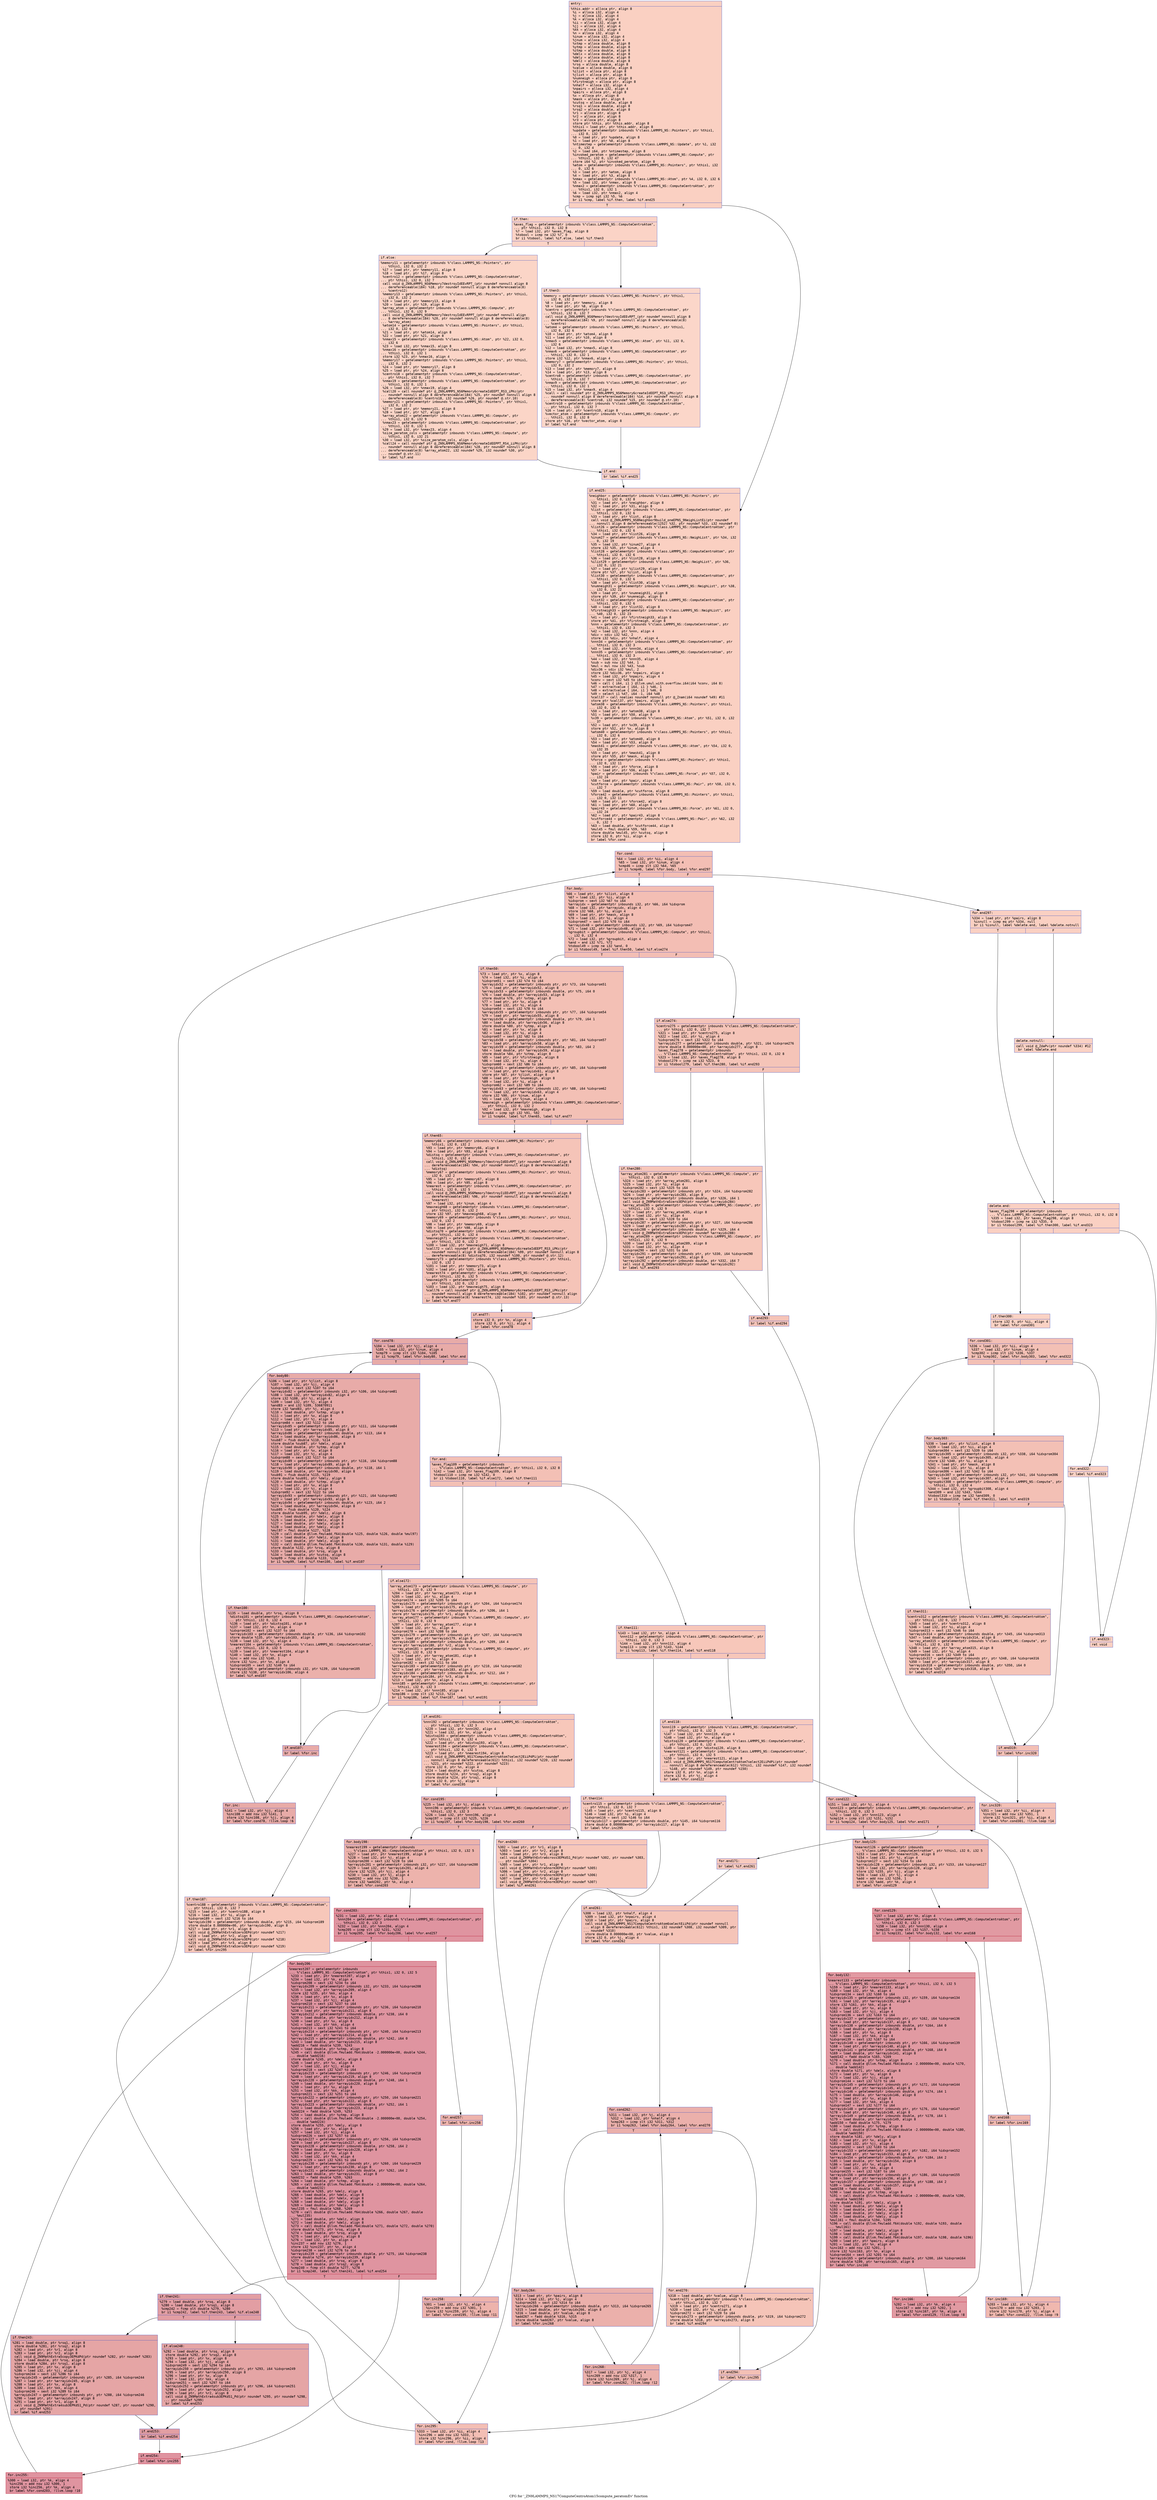 digraph "CFG for '_ZN9LAMMPS_NS17ComputeCentroAtom15compute_peratomEv' function" {
	label="CFG for '_ZN9LAMMPS_NS17ComputeCentroAtom15compute_peratomEv' function";

	Node0x555db0489c50 [shape=record,color="#3d50c3ff", style=filled, fillcolor="#f3947570" fontname="Courier",label="{entry:\l|  %this.addr = alloca ptr, align 8\l  %i = alloca i32, align 4\l  %j = alloca i32, align 4\l  %k = alloca i32, align 4\l  %ii = alloca i32, align 4\l  %jj = alloca i32, align 4\l  %kk = alloca i32, align 4\l  %n = alloca i32, align 4\l  %inum = alloca i32, align 4\l  %jnum = alloca i32, align 4\l  %xtmp = alloca double, align 8\l  %ytmp = alloca double, align 8\l  %ztmp = alloca double, align 8\l  %delx = alloca double, align 8\l  %dely = alloca double, align 8\l  %delz = alloca double, align 8\l  %rsq = alloca double, align 8\l  %value = alloca double, align 8\l  %ilist = alloca ptr, align 8\l  %jlist = alloca ptr, align 8\l  %numneigh = alloca ptr, align 8\l  %firstneigh = alloca ptr, align 8\l  %nhalf = alloca i32, align 4\l  %npairs = alloca i32, align 4\l  %pairs = alloca ptr, align 8\l  %x = alloca ptr, align 8\l  %mask = alloca ptr, align 8\l  %cutsq = alloca double, align 8\l  %rsq1 = alloca double, align 8\l  %rsq2 = alloca double, align 8\l  %r1 = alloca ptr, align 8\l  %r2 = alloca ptr, align 8\l  %r3 = alloca ptr, align 8\l  store ptr %this, ptr %this.addr, align 8\l  %this1 = load ptr, ptr %this.addr, align 8\l  %update = getelementptr inbounds %\"class.LAMMPS_NS::Pointers\", ptr %this1,\l... i32 0, i32 7\l  %0 = load ptr, ptr %update, align 8\l  %1 = load ptr, ptr %0, align 8\l  %ntimestep = getelementptr inbounds %\"class.LAMMPS_NS::Update\", ptr %1, i32\l... 0, i32 4\l  %2 = load i64, ptr %ntimestep, align 8\l  %invoked_peratom = getelementptr inbounds %\"class.LAMMPS_NS::Compute\", ptr\l... %this1, i32 0, i32 47\l  store i64 %2, ptr %invoked_peratom, align 8\l  %atom = getelementptr inbounds %\"class.LAMMPS_NS::Pointers\", ptr %this1, i32\l... 0, i32 6\l  %3 = load ptr, ptr %atom, align 8\l  %4 = load ptr, ptr %3, align 8\l  %nmax = getelementptr inbounds %\"class.LAMMPS_NS::Atom\", ptr %4, i32 0, i32 6\l  %5 = load i32, ptr %nmax, align 8\l  %nmax2 = getelementptr inbounds %\"class.LAMMPS_NS::ComputeCentroAtom\", ptr\l... %this1, i32 0, i32 1\l  %6 = load i32, ptr %nmax2, align 4\l  %cmp = icmp sgt i32 %5, %6\l  br i1 %cmp, label %if.then, label %if.end25\l|{<s0>T|<s1>F}}"];
	Node0x555db0489c50:s0 -> Node0x555db04a4840[tooltip="entry -> if.then\nProbability 50.00%" ];
	Node0x555db0489c50:s1 -> Node0x555db04a48b0[tooltip="entry -> if.end25\nProbability 50.00%" ];
	Node0x555db04a4840 [shape=record,color="#3d50c3ff", style=filled, fillcolor="#f59c7d70" fontname="Courier",label="{if.then:\l|  %axes_flag = getelementptr inbounds %\"class.LAMMPS_NS::ComputeCentroAtom\",\l... ptr %this1, i32 0, i32 8\l  %7 = load i32, ptr %axes_flag, align 8\l  %tobool = icmp ne i32 %7, 0\l  br i1 %tobool, label %if.else, label %if.then3\l|{<s0>T|<s1>F}}"];
	Node0x555db04a4840:s0 -> Node0x555db04a4bd0[tooltip="if.then -> if.else\nProbability 62.50%" ];
	Node0x555db04a4840:s1 -> Node0x555db04a4c40[tooltip="if.then -> if.then3\nProbability 37.50%" ];
	Node0x555db04a4c40 [shape=record,color="#3d50c3ff", style=filled, fillcolor="#f6a38570" fontname="Courier",label="{if.then3:\l|  %memory = getelementptr inbounds %\"class.LAMMPS_NS::Pointers\", ptr %this1,\l... i32 0, i32 2\l  %8 = load ptr, ptr %memory, align 8\l  %9 = load ptr, ptr %8, align 8\l  %centro = getelementptr inbounds %\"class.LAMMPS_NS::ComputeCentroAtom\", ptr\l... %this1, i32 0, i32 7\l  call void @_ZN9LAMMPS_NS6Memory7destroyIdEEvRPT_(ptr noundef nonnull align 8\l... dereferenceable(184) %9, ptr noundef nonnull align 8 dereferenceable(8)\l... %centro)\l  %atom4 = getelementptr inbounds %\"class.LAMMPS_NS::Pointers\", ptr %this1,\l... i32 0, i32 6\l  %10 = load ptr, ptr %atom4, align 8\l  %11 = load ptr, ptr %10, align 8\l  %nmax5 = getelementptr inbounds %\"class.LAMMPS_NS::Atom\", ptr %11, i32 0,\l... i32 6\l  %12 = load i32, ptr %nmax5, align 8\l  %nmax6 = getelementptr inbounds %\"class.LAMMPS_NS::ComputeCentroAtom\", ptr\l... %this1, i32 0, i32 1\l  store i32 %12, ptr %nmax6, align 4\l  %memory7 = getelementptr inbounds %\"class.LAMMPS_NS::Pointers\", ptr %this1,\l... i32 0, i32 2\l  %13 = load ptr, ptr %memory7, align 8\l  %14 = load ptr, ptr %13, align 8\l  %centro8 = getelementptr inbounds %\"class.LAMMPS_NS::ComputeCentroAtom\", ptr\l... %this1, i32 0, i32 7\l  %nmax9 = getelementptr inbounds %\"class.LAMMPS_NS::ComputeCentroAtom\", ptr\l... %this1, i32 0, i32 1\l  %15 = load i32, ptr %nmax9, align 4\l  %call = call noundef ptr @_ZN9LAMMPS_NS6Memory6createIdEEPT_RS3_iPKc(ptr\l... noundef nonnull align 8 dereferenceable(184) %14, ptr noundef nonnull align 8\l... dereferenceable(8) %centro8, i32 noundef %15, ptr noundef @.str.10)\l  %centro10 = getelementptr inbounds %\"class.LAMMPS_NS::ComputeCentroAtom\",\l... ptr %this1, i32 0, i32 7\l  %16 = load ptr, ptr %centro10, align 8\l  %vector_atom = getelementptr inbounds %\"class.LAMMPS_NS::Compute\", ptr\l... %this1, i32 0, i32 8\l  store ptr %16, ptr %vector_atom, align 8\l  br label %if.end\l}"];
	Node0x555db04a4c40 -> Node0x555db04a65b0[tooltip="if.then3 -> if.end\nProbability 100.00%" ];
	Node0x555db04a4bd0 [shape=record,color="#3d50c3ff", style=filled, fillcolor="#f5a08170" fontname="Courier",label="{if.else:\l|  %memory11 = getelementptr inbounds %\"class.LAMMPS_NS::Pointers\", ptr\l... %this1, i32 0, i32 2\l  %17 = load ptr, ptr %memory11, align 8\l  %18 = load ptr, ptr %17, align 8\l  %centro12 = getelementptr inbounds %\"class.LAMMPS_NS::ComputeCentroAtom\",\l... ptr %this1, i32 0, i32 7\l  call void @_ZN9LAMMPS_NS6Memory7destroyIdEEvRPT_(ptr noundef nonnull align 8\l... dereferenceable(184) %18, ptr noundef nonnull align 8 dereferenceable(8)\l... %centro12)\l  %memory13 = getelementptr inbounds %\"class.LAMMPS_NS::Pointers\", ptr %this1,\l... i32 0, i32 2\l  %19 = load ptr, ptr %memory13, align 8\l  %20 = load ptr, ptr %19, align 8\l  %array_atom = getelementptr inbounds %\"class.LAMMPS_NS::Compute\", ptr\l... %this1, i32 0, i32 9\l  call void @_ZN9LAMMPS_NS6Memory7destroyIdEEvRPPT_(ptr noundef nonnull align\l... 8 dereferenceable(184) %20, ptr noundef nonnull align 8 dereferenceable(8)\l... %array_atom)\l  %atom14 = getelementptr inbounds %\"class.LAMMPS_NS::Pointers\", ptr %this1,\l... i32 0, i32 6\l  %21 = load ptr, ptr %atom14, align 8\l  %22 = load ptr, ptr %21, align 8\l  %nmax15 = getelementptr inbounds %\"class.LAMMPS_NS::Atom\", ptr %22, i32 0,\l... i32 6\l  %23 = load i32, ptr %nmax15, align 8\l  %nmax16 = getelementptr inbounds %\"class.LAMMPS_NS::ComputeCentroAtom\", ptr\l... %this1, i32 0, i32 1\l  store i32 %23, ptr %nmax16, align 4\l  %memory17 = getelementptr inbounds %\"class.LAMMPS_NS::Pointers\", ptr %this1,\l... i32 0, i32 2\l  %24 = load ptr, ptr %memory17, align 8\l  %25 = load ptr, ptr %24, align 8\l  %centro18 = getelementptr inbounds %\"class.LAMMPS_NS::ComputeCentroAtom\",\l... ptr %this1, i32 0, i32 7\l  %nmax19 = getelementptr inbounds %\"class.LAMMPS_NS::ComputeCentroAtom\", ptr\l... %this1, i32 0, i32 1\l  %26 = load i32, ptr %nmax19, align 4\l  %call20 = call noundef ptr @_ZN9LAMMPS_NS6Memory6createIdEEPT_RS3_iPKc(ptr\l... noundef nonnull align 8 dereferenceable(184) %25, ptr noundef nonnull align 8\l... dereferenceable(8) %centro18, i32 noundef %26, ptr noundef @.str.10)\l  %memory21 = getelementptr inbounds %\"class.LAMMPS_NS::Pointers\", ptr %this1,\l... i32 0, i32 2\l  %27 = load ptr, ptr %memory21, align 8\l  %28 = load ptr, ptr %27, align 8\l  %array_atom22 = getelementptr inbounds %\"class.LAMMPS_NS::Compute\", ptr\l... %this1, i32 0, i32 9\l  %nmax23 = getelementptr inbounds %\"class.LAMMPS_NS::ComputeCentroAtom\", ptr\l... %this1, i32 0, i32 1\l  %29 = load i32, ptr %nmax23, align 4\l  %size_peratom_cols = getelementptr inbounds %\"class.LAMMPS_NS::Compute\", ptr\l... %this1, i32 0, i32 21\l  %30 = load i32, ptr %size_peratom_cols, align 4\l  %call24 = call noundef ptr @_ZN9LAMMPS_NS6Memory6createIdEEPPT_RS4_iiPKc(ptr\l... noundef nonnull align 8 dereferenceable(184) %28, ptr noundef nonnull align 8\l... dereferenceable(8) %array_atom22, i32 noundef %29, i32 noundef %30, ptr\l... noundef @.str.11)\l  br label %if.end\l}"];
	Node0x555db04a4bd0 -> Node0x555db04a65b0[tooltip="if.else -> if.end\nProbability 100.00%" ];
	Node0x555db04a65b0 [shape=record,color="#3d50c3ff", style=filled, fillcolor="#f59c7d70" fontname="Courier",label="{if.end:\l|  br label %if.end25\l}"];
	Node0x555db04a65b0 -> Node0x555db04a48b0[tooltip="if.end -> if.end25\nProbability 100.00%" ];
	Node0x555db04a48b0 [shape=record,color="#3d50c3ff", style=filled, fillcolor="#f3947570" fontname="Courier",label="{if.end25:\l|  %neighbor = getelementptr inbounds %\"class.LAMMPS_NS::Pointers\", ptr\l... %this1, i32 0, i32 8\l  %31 = load ptr, ptr %neighbor, align 8\l  %32 = load ptr, ptr %31, align 8\l  %list = getelementptr inbounds %\"class.LAMMPS_NS::ComputeCentroAtom\", ptr\l... %this1, i32 0, i32 6\l  %33 = load ptr, ptr %list, align 8\l  call void @_ZN9LAMMPS_NS8Neighbor9build_oneEPNS_9NeighListEi(ptr noundef\l... nonnull align 8 dereferenceable(1252) %32, ptr noundef %33, i32 noundef 0)\l  %list26 = getelementptr inbounds %\"class.LAMMPS_NS::ComputeCentroAtom\", ptr\l... %this1, i32 0, i32 6\l  %34 = load ptr, ptr %list26, align 8\l  %inum27 = getelementptr inbounds %\"class.LAMMPS_NS::NeighList\", ptr %34, i32\l... 0, i32 19\l  %35 = load i32, ptr %inum27, align 4\l  store i32 %35, ptr %inum, align 4\l  %list28 = getelementptr inbounds %\"class.LAMMPS_NS::ComputeCentroAtom\", ptr\l... %this1, i32 0, i32 6\l  %36 = load ptr, ptr %list28, align 8\l  %ilist29 = getelementptr inbounds %\"class.LAMMPS_NS::NeighList\", ptr %36,\l... i32 0, i32 21\l  %37 = load ptr, ptr %ilist29, align 8\l  store ptr %37, ptr %ilist, align 8\l  %list30 = getelementptr inbounds %\"class.LAMMPS_NS::ComputeCentroAtom\", ptr\l... %this1, i32 0, i32 6\l  %38 = load ptr, ptr %list30, align 8\l  %numneigh31 = getelementptr inbounds %\"class.LAMMPS_NS::NeighList\", ptr %38,\l... i32 0, i32 22\l  %39 = load ptr, ptr %numneigh31, align 8\l  store ptr %39, ptr %numneigh, align 8\l  %list32 = getelementptr inbounds %\"class.LAMMPS_NS::ComputeCentroAtom\", ptr\l... %this1, i32 0, i32 6\l  %40 = load ptr, ptr %list32, align 8\l  %firstneigh33 = getelementptr inbounds %\"class.LAMMPS_NS::NeighList\", ptr\l... %40, i32 0, i32 23\l  %41 = load ptr, ptr %firstneigh33, align 8\l  store ptr %41, ptr %firstneigh, align 8\l  %nnn = getelementptr inbounds %\"class.LAMMPS_NS::ComputeCentroAtom\", ptr\l... %this1, i32 0, i32 3\l  %42 = load i32, ptr %nnn, align 4\l  %div = sdiv i32 %42, 2\l  store i32 %div, ptr %nhalf, align 4\l  %nnn34 = getelementptr inbounds %\"class.LAMMPS_NS::ComputeCentroAtom\", ptr\l... %this1, i32 0, i32 3\l  %43 = load i32, ptr %nnn34, align 4\l  %nnn35 = getelementptr inbounds %\"class.LAMMPS_NS::ComputeCentroAtom\", ptr\l... %this1, i32 0, i32 3\l  %44 = load i32, ptr %nnn35, align 4\l  %sub = sub nsw i32 %44, 1\l  %mul = mul nsw i32 %43, %sub\l  %div36 = sdiv i32 %mul, 2\l  store i32 %div36, ptr %npairs, align 4\l  %45 = load i32, ptr %npairs, align 4\l  %conv = sext i32 %45 to i64\l  %46 = call \{ i64, i1 \} @llvm.umul.with.overflow.i64(i64 %conv, i64 8)\l  %47 = extractvalue \{ i64, i1 \} %46, 1\l  %48 = extractvalue \{ i64, i1 \} %46, 0\l  %49 = select i1 %47, i64 -1, i64 %48\l  %call37 = call noalias noundef nonnull ptr @_Znam(i64 noundef %49) #11\l  store ptr %call37, ptr %pairs, align 8\l  %atom38 = getelementptr inbounds %\"class.LAMMPS_NS::Pointers\", ptr %this1,\l... i32 0, i32 6\l  %50 = load ptr, ptr %atom38, align 8\l  %51 = load ptr, ptr %50, align 8\l  %x39 = getelementptr inbounds %\"class.LAMMPS_NS::Atom\", ptr %51, i32 0, i32\l... 37\l  %52 = load ptr, ptr %x39, align 8\l  store ptr %52, ptr %x, align 8\l  %atom40 = getelementptr inbounds %\"class.LAMMPS_NS::Pointers\", ptr %this1,\l... i32 0, i32 6\l  %53 = load ptr, ptr %atom40, align 8\l  %54 = load ptr, ptr %53, align 8\l  %mask41 = getelementptr inbounds %\"class.LAMMPS_NS::Atom\", ptr %54, i32 0,\l... i32 35\l  %55 = load ptr, ptr %mask41, align 8\l  store ptr %55, ptr %mask, align 8\l  %force = getelementptr inbounds %\"class.LAMMPS_NS::Pointers\", ptr %this1,\l... i32 0, i32 11\l  %56 = load ptr, ptr %force, align 8\l  %57 = load ptr, ptr %56, align 8\l  %pair = getelementptr inbounds %\"class.LAMMPS_NS::Force\", ptr %57, i32 0,\l... i32 24\l  %58 = load ptr, ptr %pair, align 8\l  %cutforce = getelementptr inbounds %\"class.LAMMPS_NS::Pair\", ptr %58, i32 0,\l... i32 7\l  %59 = load double, ptr %cutforce, align 8\l  %force42 = getelementptr inbounds %\"class.LAMMPS_NS::Pointers\", ptr %this1,\l... i32 0, i32 11\l  %60 = load ptr, ptr %force42, align 8\l  %61 = load ptr, ptr %60, align 8\l  %pair43 = getelementptr inbounds %\"class.LAMMPS_NS::Force\", ptr %61, i32 0,\l... i32 24\l  %62 = load ptr, ptr %pair43, align 8\l  %cutforce44 = getelementptr inbounds %\"class.LAMMPS_NS::Pair\", ptr %62, i32\l... 0, i32 7\l  %63 = load double, ptr %cutforce44, align 8\l  %mul45 = fmul double %59, %63\l  store double %mul45, ptr %cutsq, align 8\l  store i32 0, ptr %ii, align 4\l  br label %for.cond\l}"];
	Node0x555db04a48b0 -> Node0x555db04ac4d0[tooltip="if.end25 -> for.cond\nProbability 100.00%" ];
	Node0x555db04ac4d0 [shape=record,color="#3d50c3ff", style=filled, fillcolor="#e36c5570" fontname="Courier",label="{for.cond:\l|  %64 = load i32, ptr %ii, align 4\l  %65 = load i32, ptr %inum, align 4\l  %cmp46 = icmp slt i32 %64, %65\l  br i1 %cmp46, label %for.body, label %for.end297\l|{<s0>T|<s1>F}}"];
	Node0x555db04ac4d0:s0 -> Node0x555db04ac7d0[tooltip="for.cond -> for.body\nProbability 96.88%" ];
	Node0x555db04ac4d0:s1 -> Node0x555db04ac850[tooltip="for.cond -> for.end297\nProbability 3.12%" ];
	Node0x555db04ac7d0 [shape=record,color="#3d50c3ff", style=filled, fillcolor="#e36c5570" fontname="Courier",label="{for.body:\l|  %66 = load ptr, ptr %ilist, align 8\l  %67 = load i32, ptr %ii, align 4\l  %idxprom = sext i32 %67 to i64\l  %arrayidx = getelementptr inbounds i32, ptr %66, i64 %idxprom\l  %68 = load i32, ptr %arrayidx, align 4\l  store i32 %68, ptr %i, align 4\l  %69 = load ptr, ptr %mask, align 8\l  %70 = load i32, ptr %i, align 4\l  %idxprom47 = sext i32 %70 to i64\l  %arrayidx48 = getelementptr inbounds i32, ptr %69, i64 %idxprom47\l  %71 = load i32, ptr %arrayidx48, align 4\l  %groupbit = getelementptr inbounds %\"class.LAMMPS_NS::Compute\", ptr %this1,\l... i32 0, i32 4\l  %72 = load i32, ptr %groupbit, align 4\l  %and = and i32 %71, %72\l  %tobool49 = icmp ne i32 %and, 0\l  br i1 %tobool49, label %if.then50, label %if.else274\l|{<s0>T|<s1>F}}"];
	Node0x555db04ac7d0:s0 -> Node0x555db04ad330[tooltip="for.body -> if.then50\nProbability 62.50%" ];
	Node0x555db04ac7d0:s1 -> Node0x555db04ad3b0[tooltip="for.body -> if.else274\nProbability 37.50%" ];
	Node0x555db04ad330 [shape=record,color="#3d50c3ff", style=filled, fillcolor="#e5705870" fontname="Courier",label="{if.then50:\l|  %73 = load ptr, ptr %x, align 8\l  %74 = load i32, ptr %i, align 4\l  %idxprom51 = sext i32 %74 to i64\l  %arrayidx52 = getelementptr inbounds ptr, ptr %73, i64 %idxprom51\l  %75 = load ptr, ptr %arrayidx52, align 8\l  %arrayidx53 = getelementptr inbounds double, ptr %75, i64 0\l  %76 = load double, ptr %arrayidx53, align 8\l  store double %76, ptr %xtmp, align 8\l  %77 = load ptr, ptr %x, align 8\l  %78 = load i32, ptr %i, align 4\l  %idxprom54 = sext i32 %78 to i64\l  %arrayidx55 = getelementptr inbounds ptr, ptr %77, i64 %idxprom54\l  %79 = load ptr, ptr %arrayidx55, align 8\l  %arrayidx56 = getelementptr inbounds double, ptr %79, i64 1\l  %80 = load double, ptr %arrayidx56, align 8\l  store double %80, ptr %ytmp, align 8\l  %81 = load ptr, ptr %x, align 8\l  %82 = load i32, ptr %i, align 4\l  %idxprom57 = sext i32 %82 to i64\l  %arrayidx58 = getelementptr inbounds ptr, ptr %81, i64 %idxprom57\l  %83 = load ptr, ptr %arrayidx58, align 8\l  %arrayidx59 = getelementptr inbounds double, ptr %83, i64 2\l  %84 = load double, ptr %arrayidx59, align 8\l  store double %84, ptr %ztmp, align 8\l  %85 = load ptr, ptr %firstneigh, align 8\l  %86 = load i32, ptr %i, align 4\l  %idxprom60 = sext i32 %86 to i64\l  %arrayidx61 = getelementptr inbounds ptr, ptr %85, i64 %idxprom60\l  %87 = load ptr, ptr %arrayidx61, align 8\l  store ptr %87, ptr %jlist, align 8\l  %88 = load ptr, ptr %numneigh, align 8\l  %89 = load i32, ptr %i, align 4\l  %idxprom62 = sext i32 %89 to i64\l  %arrayidx63 = getelementptr inbounds i32, ptr %88, i64 %idxprom62\l  %90 = load i32, ptr %arrayidx63, align 4\l  store i32 %90, ptr %jnum, align 4\l  %91 = load i32, ptr %jnum, align 4\l  %maxneigh = getelementptr inbounds %\"class.LAMMPS_NS::ComputeCentroAtom\",\l... ptr %this1, i32 0, i32 2\l  %92 = load i32, ptr %maxneigh, align 8\l  %cmp64 = icmp sgt i32 %91, %92\l  br i1 %cmp64, label %if.then65, label %if.end77\l|{<s0>T|<s1>F}}"];
	Node0x555db04ad330:s0 -> Node0x555db04aeda0[tooltip="if.then50 -> if.then65\nProbability 50.00%" ];
	Node0x555db04ad330:s1 -> Node0x555db04aee20[tooltip="if.then50 -> if.end77\nProbability 50.00%" ];
	Node0x555db04aeda0 [shape=record,color="#3d50c3ff", style=filled, fillcolor="#e97a5f70" fontname="Courier",label="{if.then65:\l|  %memory66 = getelementptr inbounds %\"class.LAMMPS_NS::Pointers\", ptr\l... %this1, i32 0, i32 2\l  %93 = load ptr, ptr %memory66, align 8\l  %94 = load ptr, ptr %93, align 8\l  %distsq = getelementptr inbounds %\"class.LAMMPS_NS::ComputeCentroAtom\", ptr\l... %this1, i32 0, i32 4\l  call void @_ZN9LAMMPS_NS6Memory7destroyIdEEvRPT_(ptr noundef nonnull align 8\l... dereferenceable(184) %94, ptr noundef nonnull align 8 dereferenceable(8)\l... %distsq)\l  %memory67 = getelementptr inbounds %\"class.LAMMPS_NS::Pointers\", ptr %this1,\l... i32 0, i32 2\l  %95 = load ptr, ptr %memory67, align 8\l  %96 = load ptr, ptr %95, align 8\l  %nearest = getelementptr inbounds %\"class.LAMMPS_NS::ComputeCentroAtom\", ptr\l... %this1, i32 0, i32 5\l  call void @_ZN9LAMMPS_NS6Memory7destroyIiEEvRPT_(ptr noundef nonnull align 8\l... dereferenceable(184) %96, ptr noundef nonnull align 8 dereferenceable(8)\l... %nearest)\l  %97 = load i32, ptr %jnum, align 4\l  %maxneigh68 = getelementptr inbounds %\"class.LAMMPS_NS::ComputeCentroAtom\",\l... ptr %this1, i32 0, i32 2\l  store i32 %97, ptr %maxneigh68, align 8\l  %memory69 = getelementptr inbounds %\"class.LAMMPS_NS::Pointers\", ptr %this1,\l... i32 0, i32 2\l  %98 = load ptr, ptr %memory69, align 8\l  %99 = load ptr, ptr %98, align 8\l  %distsq70 = getelementptr inbounds %\"class.LAMMPS_NS::ComputeCentroAtom\",\l... ptr %this1, i32 0, i32 4\l  %maxneigh71 = getelementptr inbounds %\"class.LAMMPS_NS::ComputeCentroAtom\",\l... ptr %this1, i32 0, i32 2\l  %100 = load i32, ptr %maxneigh71, align 8\l  %call72 = call noundef ptr @_ZN9LAMMPS_NS6Memory6createIdEEPT_RS3_iPKc(ptr\l... noundef nonnull align 8 dereferenceable(184) %99, ptr noundef nonnull align 8\l... dereferenceable(8) %distsq70, i32 noundef %100, ptr noundef @.str.12)\l  %memory73 = getelementptr inbounds %\"class.LAMMPS_NS::Pointers\", ptr %this1,\l... i32 0, i32 2\l  %101 = load ptr, ptr %memory73, align 8\l  %102 = load ptr, ptr %101, align 8\l  %nearest74 = getelementptr inbounds %\"class.LAMMPS_NS::ComputeCentroAtom\",\l... ptr %this1, i32 0, i32 5\l  %maxneigh75 = getelementptr inbounds %\"class.LAMMPS_NS::ComputeCentroAtom\",\l... ptr %this1, i32 0, i32 2\l  %103 = load i32, ptr %maxneigh75, align 8\l  %call76 = call noundef ptr @_ZN9LAMMPS_NS6Memory6createIiEEPT_RS3_iPKc(ptr\l... noundef nonnull align 8 dereferenceable(184) %102, ptr noundef nonnull align\l... 8 dereferenceable(8) %nearest74, i32 noundef %103, ptr noundef @.str.13)\l  br label %if.end77\l}"];
	Node0x555db04aeda0 -> Node0x555db04aee20[tooltip="if.then65 -> if.end77\nProbability 100.00%" ];
	Node0x555db04aee20 [shape=record,color="#3d50c3ff", style=filled, fillcolor="#e5705870" fontname="Courier",label="{if.end77:\l|  store i32 0, ptr %n, align 4\l  store i32 0, ptr %jj, align 4\l  br label %for.cond78\l}"];
	Node0x555db04aee20 -> Node0x555db04b0fc0[tooltip="if.end77 -> for.cond78\nProbability 100.00%" ];
	Node0x555db04b0fc0 [shape=record,color="#3d50c3ff", style=filled, fillcolor="#cc403a70" fontname="Courier",label="{for.cond78:\l|  %104 = load i32, ptr %jj, align 4\l  %105 = load i32, ptr %jnum, align 4\l  %cmp79 = icmp slt i32 %104, %105\l  br i1 %cmp79, label %for.body80, label %for.end\l|{<s0>T|<s1>F}}"];
	Node0x555db04b0fc0:s0 -> Node0x555db04b1210[tooltip="for.cond78 -> for.body80\nProbability 96.88%" ];
	Node0x555db04b0fc0:s1 -> Node0x555db04b1290[tooltip="for.cond78 -> for.end\nProbability 3.12%" ];
	Node0x555db04b1210 [shape=record,color="#3d50c3ff", style=filled, fillcolor="#cc403a70" fontname="Courier",label="{for.body80:\l|  %106 = load ptr, ptr %jlist, align 8\l  %107 = load i32, ptr %jj, align 4\l  %idxprom81 = sext i32 %107 to i64\l  %arrayidx82 = getelementptr inbounds i32, ptr %106, i64 %idxprom81\l  %108 = load i32, ptr %arrayidx82, align 4\l  store i32 %108, ptr %j, align 4\l  %109 = load i32, ptr %j, align 4\l  %and83 = and i32 %109, 536870911\l  store i32 %and83, ptr %j, align 4\l  %110 = load double, ptr %xtmp, align 8\l  %111 = load ptr, ptr %x, align 8\l  %112 = load i32, ptr %j, align 4\l  %idxprom84 = sext i32 %112 to i64\l  %arrayidx85 = getelementptr inbounds ptr, ptr %111, i64 %idxprom84\l  %113 = load ptr, ptr %arrayidx85, align 8\l  %arrayidx86 = getelementptr inbounds double, ptr %113, i64 0\l  %114 = load double, ptr %arrayidx86, align 8\l  %sub87 = fsub double %110, %114\l  store double %sub87, ptr %delx, align 8\l  %115 = load double, ptr %ytmp, align 8\l  %116 = load ptr, ptr %x, align 8\l  %117 = load i32, ptr %j, align 4\l  %idxprom88 = sext i32 %117 to i64\l  %arrayidx89 = getelementptr inbounds ptr, ptr %116, i64 %idxprom88\l  %118 = load ptr, ptr %arrayidx89, align 8\l  %arrayidx90 = getelementptr inbounds double, ptr %118, i64 1\l  %119 = load double, ptr %arrayidx90, align 8\l  %sub91 = fsub double %115, %119\l  store double %sub91, ptr %dely, align 8\l  %120 = load double, ptr %ztmp, align 8\l  %121 = load ptr, ptr %x, align 8\l  %122 = load i32, ptr %j, align 4\l  %idxprom92 = sext i32 %122 to i64\l  %arrayidx93 = getelementptr inbounds ptr, ptr %121, i64 %idxprom92\l  %123 = load ptr, ptr %arrayidx93, align 8\l  %arrayidx94 = getelementptr inbounds double, ptr %123, i64 2\l  %124 = load double, ptr %arrayidx94, align 8\l  %sub95 = fsub double %120, %124\l  store double %sub95, ptr %delz, align 8\l  %125 = load double, ptr %delx, align 8\l  %126 = load double, ptr %delx, align 8\l  %127 = load double, ptr %dely, align 8\l  %128 = load double, ptr %dely, align 8\l  %mul97 = fmul double %127, %128\l  %129 = call double @llvm.fmuladd.f64(double %125, double %126, double %mul97)\l  %130 = load double, ptr %delz, align 8\l  %131 = load double, ptr %delz, align 8\l  %132 = call double @llvm.fmuladd.f64(double %130, double %131, double %129)\l  store double %132, ptr %rsq, align 8\l  %133 = load double, ptr %rsq, align 8\l  %134 = load double, ptr %cutsq, align 8\l  %cmp99 = fcmp olt double %133, %134\l  br i1 %cmp99, label %if.then100, label %if.end107\l|{<s0>T|<s1>F}}"];
	Node0x555db04b1210:s0 -> Node0x555db04b3390[tooltip="for.body80 -> if.then100\nProbability 50.00%" ];
	Node0x555db04b1210:s1 -> Node0x555db04b3440[tooltip="for.body80 -> if.end107\nProbability 50.00%" ];
	Node0x555db04b3390 [shape=record,color="#3d50c3ff", style=filled, fillcolor="#d24b4070" fontname="Courier",label="{if.then100:\l|  %135 = load double, ptr %rsq, align 8\l  %distsq101 = getelementptr inbounds %\"class.LAMMPS_NS::ComputeCentroAtom\",\l... ptr %this1, i32 0, i32 4\l  %136 = load ptr, ptr %distsq101, align 8\l  %137 = load i32, ptr %n, align 4\l  %idxprom102 = sext i32 %137 to i64\l  %arrayidx103 = getelementptr inbounds double, ptr %136, i64 %idxprom102\l  store double %135, ptr %arrayidx103, align 8\l  %138 = load i32, ptr %j, align 4\l  %nearest104 = getelementptr inbounds %\"class.LAMMPS_NS::ComputeCentroAtom\",\l... ptr %this1, i32 0, i32 5\l  %139 = load ptr, ptr %nearest104, align 8\l  %140 = load i32, ptr %n, align 4\l  %inc = add nsw i32 %140, 1\l  store i32 %inc, ptr %n, align 4\l  %idxprom105 = sext i32 %140 to i64\l  %arrayidx106 = getelementptr inbounds i32, ptr %139, i64 %idxprom105\l  store i32 %138, ptr %arrayidx106, align 4\l  br label %if.end107\l}"];
	Node0x555db04b3390 -> Node0x555db04b3440[tooltip="if.then100 -> if.end107\nProbability 100.00%" ];
	Node0x555db04b3440 [shape=record,color="#3d50c3ff", style=filled, fillcolor="#cc403a70" fontname="Courier",label="{if.end107:\l|  br label %for.inc\l}"];
	Node0x555db04b3440 -> Node0x555db04b4040[tooltip="if.end107 -> for.inc\nProbability 100.00%" ];
	Node0x555db04b4040 [shape=record,color="#3d50c3ff", style=filled, fillcolor="#cc403a70" fontname="Courier",label="{for.inc:\l|  %141 = load i32, ptr %jj, align 4\l  %inc108 = add nsw i32 %141, 1\l  store i32 %inc108, ptr %jj, align 4\l  br label %for.cond78, !llvm.loop !6\l}"];
	Node0x555db04b4040 -> Node0x555db04b0fc0[tooltip="for.inc -> for.cond78\nProbability 100.00%" ];
	Node0x555db04b1290 [shape=record,color="#3d50c3ff", style=filled, fillcolor="#e5705870" fontname="Courier",label="{for.end:\l|  %axes_flag109 = getelementptr inbounds\l... %\"class.LAMMPS_NS::ComputeCentroAtom\", ptr %this1, i32 0, i32 8\l  %142 = load i32, ptr %axes_flag109, align 8\l  %tobool110 = icmp ne i32 %142, 0\l  br i1 %tobool110, label %if.else172, label %if.then111\l|{<s0>T|<s1>F}}"];
	Node0x555db04b1290:s0 -> Node0x555db04b46a0[tooltip="for.end -> if.else172\nProbability 62.50%" ];
	Node0x555db04b1290:s1 -> Node0x555db04b4720[tooltip="for.end -> if.then111\nProbability 37.50%" ];
	Node0x555db04b4720 [shape=record,color="#3d50c3ff", style=filled, fillcolor="#ec7f6370" fontname="Courier",label="{if.then111:\l|  %143 = load i32, ptr %n, align 4\l  %nnn112 = getelementptr inbounds %\"class.LAMMPS_NS::ComputeCentroAtom\", ptr\l... %this1, i32 0, i32 3\l  %144 = load i32, ptr %nnn112, align 4\l  %cmp113 = icmp slt i32 %143, %144\l  br i1 %cmp113, label %if.then114, label %if.end118\l|{<s0>T|<s1>F}}"];
	Node0x555db04b4720:s0 -> Node0x555db04b4ae0[tooltip="if.then111 -> if.then114\nProbability 50.00%" ];
	Node0x555db04b4720:s1 -> Node0x555db04b4b60[tooltip="if.then111 -> if.end118\nProbability 50.00%" ];
	Node0x555db04b4ae0 [shape=record,color="#3d50c3ff", style=filled, fillcolor="#ef886b70" fontname="Courier",label="{if.then114:\l|  %centro115 = getelementptr inbounds %\"class.LAMMPS_NS::ComputeCentroAtom\",\l... ptr %this1, i32 0, i32 7\l  %145 = load ptr, ptr %centro115, align 8\l  %146 = load i32, ptr %i, align 4\l  %idxprom116 = sext i32 %146 to i64\l  %arrayidx117 = getelementptr inbounds double, ptr %145, i64 %idxprom116\l  store double 0.000000e+00, ptr %arrayidx117, align 8\l  br label %for.inc295\l}"];
	Node0x555db04b4ae0 -> Node0x555db04ab750[tooltip="if.then114 -> for.inc295\nProbability 100.00%" ];
	Node0x555db04b4b60 [shape=record,color="#3d50c3ff", style=filled, fillcolor="#ef886b70" fontname="Courier",label="{if.end118:\l|  %nnn119 = getelementptr inbounds %\"class.LAMMPS_NS::ComputeCentroAtom\",\l... ptr %this1, i32 0, i32 3\l  %147 = load i32, ptr %nnn119, align 4\l  %148 = load i32, ptr %n, align 4\l  %distsq120 = getelementptr inbounds %\"class.LAMMPS_NS::ComputeCentroAtom\",\l... ptr %this1, i32 0, i32 4\l  %149 = load ptr, ptr %distsq120, align 8\l  %nearest121 = getelementptr inbounds %\"class.LAMMPS_NS::ComputeCentroAtom\",\l... ptr %this1, i32 0, i32 5\l  %150 = load ptr, ptr %nearest121, align 8\l  call void @_ZN9LAMMPS_NS17ComputeCentroAtom7select2EiiPdPi(ptr noundef\l... nonnull align 8 dereferenceable(612) %this1, i32 noundef %147, i32 noundef\l... %148, ptr noundef %149, ptr noundef %150)\l  store i32 0, ptr %n, align 4\l  store i32 0, ptr %j, align 4\l  br label %for.cond122\l}"];
	Node0x555db04b4b60 -> Node0x555db04b70b0[tooltip="if.end118 -> for.cond122\nProbability 100.00%" ];
	Node0x555db04b70b0 [shape=record,color="#3d50c3ff", style=filled, fillcolor="#d8564670" fontname="Courier",label="{for.cond122:\l|  %151 = load i32, ptr %j, align 4\l  %nnn123 = getelementptr inbounds %\"class.LAMMPS_NS::ComputeCentroAtom\", ptr\l... %this1, i32 0, i32 3\l  %152 = load i32, ptr %nnn123, align 4\l  %cmp124 = icmp slt i32 %151, %152\l  br i1 %cmp124, label %for.body125, label %for.end171\l|{<s0>T|<s1>F}}"];
	Node0x555db04b70b0:s0 -> Node0x555db04b7420[tooltip="for.cond122 -> for.body125\nProbability 96.88%" ];
	Node0x555db04b70b0:s1 -> Node0x555db04b74a0[tooltip="for.cond122 -> for.end171\nProbability 3.12%" ];
	Node0x555db04b7420 [shape=record,color="#3d50c3ff", style=filled, fillcolor="#dc5d4a70" fontname="Courier",label="{for.body125:\l|  %nearest126 = getelementptr inbounds\l... %\"class.LAMMPS_NS::ComputeCentroAtom\", ptr %this1, i32 0, i32 5\l  %153 = load ptr, ptr %nearest126, align 8\l  %154 = load i32, ptr %j, align 4\l  %idxprom127 = sext i32 %154 to i64\l  %arrayidx128 = getelementptr inbounds i32, ptr %153, i64 %idxprom127\l  %155 = load i32, ptr %arrayidx128, align 4\l  store i32 %155, ptr %jj, align 4\l  %156 = load i32, ptr %j, align 4\l  %add = add nsw i32 %156, 1\l  store i32 %add, ptr %k, align 4\l  br label %for.cond129\l}"];
	Node0x555db04b7420 -> Node0x555db04b7c80[tooltip="for.body125 -> for.cond129\nProbability 100.00%" ];
	Node0x555db04b7c80 [shape=record,color="#b70d28ff", style=filled, fillcolor="#bb1b2c70" fontname="Courier",label="{for.cond129:\l|  %157 = load i32, ptr %k, align 4\l  %nnn130 = getelementptr inbounds %\"class.LAMMPS_NS::ComputeCentroAtom\", ptr\l... %this1, i32 0, i32 3\l  %158 = load i32, ptr %nnn130, align 4\l  %cmp131 = icmp slt i32 %157, %158\l  br i1 %cmp131, label %for.body132, label %for.end168\l|{<s0>T|<s1>F}}"];
	Node0x555db04b7c80:s0 -> Node0x555db04b8000[tooltip="for.cond129 -> for.body132\nProbability 96.88%" ];
	Node0x555db04b7c80:s1 -> Node0x555db04b8080[tooltip="for.cond129 -> for.end168\nProbability 3.12%" ];
	Node0x555db04b8000 [shape=record,color="#b70d28ff", style=filled, fillcolor="#bb1b2c70" fontname="Courier",label="{for.body132:\l|  %nearest133 = getelementptr inbounds\l... %\"class.LAMMPS_NS::ComputeCentroAtom\", ptr %this1, i32 0, i32 5\l  %159 = load ptr, ptr %nearest133, align 8\l  %160 = load i32, ptr %k, align 4\l  %idxprom134 = sext i32 %160 to i64\l  %arrayidx135 = getelementptr inbounds i32, ptr %159, i64 %idxprom134\l  %161 = load i32, ptr %arrayidx135, align 4\l  store i32 %161, ptr %kk, align 4\l  %162 = load ptr, ptr %x, align 8\l  %163 = load i32, ptr %jj, align 4\l  %idxprom136 = sext i32 %163 to i64\l  %arrayidx137 = getelementptr inbounds ptr, ptr %162, i64 %idxprom136\l  %164 = load ptr, ptr %arrayidx137, align 8\l  %arrayidx138 = getelementptr inbounds double, ptr %164, i64 0\l  %165 = load double, ptr %arrayidx138, align 8\l  %166 = load ptr, ptr %x, align 8\l  %167 = load i32, ptr %kk, align 4\l  %idxprom139 = sext i32 %167 to i64\l  %arrayidx140 = getelementptr inbounds ptr, ptr %166, i64 %idxprom139\l  %168 = load ptr, ptr %arrayidx140, align 8\l  %arrayidx141 = getelementptr inbounds double, ptr %168, i64 0\l  %169 = load double, ptr %arrayidx141, align 8\l  %add142 = fadd double %165, %169\l  %170 = load double, ptr %xtmp, align 8\l  %171 = call double @llvm.fmuladd.f64(double -2.000000e+00, double %170,\l... double %add142)\l  store double %171, ptr %delx, align 8\l  %172 = load ptr, ptr %x, align 8\l  %173 = load i32, ptr %jj, align 4\l  %idxprom144 = sext i32 %173 to i64\l  %arrayidx145 = getelementptr inbounds ptr, ptr %172, i64 %idxprom144\l  %174 = load ptr, ptr %arrayidx145, align 8\l  %arrayidx146 = getelementptr inbounds double, ptr %174, i64 1\l  %175 = load double, ptr %arrayidx146, align 8\l  %176 = load ptr, ptr %x, align 8\l  %177 = load i32, ptr %kk, align 4\l  %idxprom147 = sext i32 %177 to i64\l  %arrayidx148 = getelementptr inbounds ptr, ptr %176, i64 %idxprom147\l  %178 = load ptr, ptr %arrayidx148, align 8\l  %arrayidx149 = getelementptr inbounds double, ptr %178, i64 1\l  %179 = load double, ptr %arrayidx149, align 8\l  %add150 = fadd double %175, %179\l  %180 = load double, ptr %ytmp, align 8\l  %181 = call double @llvm.fmuladd.f64(double -2.000000e+00, double %180,\l... double %add150)\l  store double %181, ptr %dely, align 8\l  %182 = load ptr, ptr %x, align 8\l  %183 = load i32, ptr %jj, align 4\l  %idxprom152 = sext i32 %183 to i64\l  %arrayidx153 = getelementptr inbounds ptr, ptr %182, i64 %idxprom152\l  %184 = load ptr, ptr %arrayidx153, align 8\l  %arrayidx154 = getelementptr inbounds double, ptr %184, i64 2\l  %185 = load double, ptr %arrayidx154, align 8\l  %186 = load ptr, ptr %x, align 8\l  %187 = load i32, ptr %kk, align 4\l  %idxprom155 = sext i32 %187 to i64\l  %arrayidx156 = getelementptr inbounds ptr, ptr %186, i64 %idxprom155\l  %188 = load ptr, ptr %arrayidx156, align 8\l  %arrayidx157 = getelementptr inbounds double, ptr %188, i64 2\l  %189 = load double, ptr %arrayidx157, align 8\l  %add158 = fadd double %185, %189\l  %190 = load double, ptr %ztmp, align 8\l  %191 = call double @llvm.fmuladd.f64(double -2.000000e+00, double %190,\l... double %add158)\l  store double %191, ptr %delz, align 8\l  %192 = load double, ptr %delx, align 8\l  %193 = load double, ptr %delx, align 8\l  %194 = load double, ptr %dely, align 8\l  %195 = load double, ptr %dely, align 8\l  %mul161 = fmul double %194, %195\l  %196 = call double @llvm.fmuladd.f64(double %192, double %193, double\l... %mul161)\l  %197 = load double, ptr %delz, align 8\l  %198 = load double, ptr %delz, align 8\l  %199 = call double @llvm.fmuladd.f64(double %197, double %198, double %196)\l  %200 = load ptr, ptr %pairs, align 8\l  %201 = load i32, ptr %n, align 4\l  %inc163 = add nsw i32 %201, 1\l  store i32 %inc163, ptr %n, align 4\l  %idxprom164 = sext i32 %201 to i64\l  %arrayidx165 = getelementptr inbounds double, ptr %200, i64 %idxprom164\l  store double %199, ptr %arrayidx165, align 8\l  br label %for.inc166\l}"];
	Node0x555db04b8000 -> Node0x555db04aff20[tooltip="for.body132 -> for.inc166\nProbability 100.00%" ];
	Node0x555db04aff20 [shape=record,color="#b70d28ff", style=filled, fillcolor="#bb1b2c70" fontname="Courier",label="{for.inc166:\l|  %202 = load i32, ptr %k, align 4\l  %inc167 = add nsw i32 %202, 1\l  store i32 %inc167, ptr %k, align 4\l  br label %for.cond129, !llvm.loop !8\l}"];
	Node0x555db04aff20 -> Node0x555db04b7c80[tooltip="for.inc166 -> for.cond129\nProbability 100.00%" ];
	Node0x555db04b8080 [shape=record,color="#3d50c3ff", style=filled, fillcolor="#dc5d4a70" fontname="Courier",label="{for.end168:\l|  br label %for.inc169\l}"];
	Node0x555db04b8080 -> Node0x555db04b0380[tooltip="for.end168 -> for.inc169\nProbability 100.00%" ];
	Node0x555db04b0380 [shape=record,color="#3d50c3ff", style=filled, fillcolor="#dc5d4a70" fontname="Courier",label="{for.inc169:\l|  %203 = load i32, ptr %j, align 4\l  %inc170 = add nsw i32 %203, 1\l  store i32 %inc170, ptr %j, align 4\l  br label %for.cond122, !llvm.loop !9\l}"];
	Node0x555db04b0380 -> Node0x555db04b70b0[tooltip="for.inc169 -> for.cond122\nProbability 100.00%" ];
	Node0x555db04b74a0 [shape=record,color="#3d50c3ff", style=filled, fillcolor="#ef886b70" fontname="Courier",label="{for.end171:\l|  br label %if.end261\l}"];
	Node0x555db04b74a0 -> Node0x555db04bc900[tooltip="for.end171 -> if.end261\nProbability 100.00%" ];
	Node0x555db04b46a0 [shape=record,color="#3d50c3ff", style=filled, fillcolor="#e8765c70" fontname="Courier",label="{if.else172:\l|  %array_atom173 = getelementptr inbounds %\"class.LAMMPS_NS::Compute\", ptr\l... %this1, i32 0, i32 9\l  %204 = load ptr, ptr %array_atom173, align 8\l  %205 = load i32, ptr %i, align 4\l  %idxprom174 = sext i32 %205 to i64\l  %arrayidx175 = getelementptr inbounds ptr, ptr %204, i64 %idxprom174\l  %206 = load ptr, ptr %arrayidx175, align 8\l  %arrayidx176 = getelementptr inbounds double, ptr %206, i64 1\l  store ptr %arrayidx176, ptr %r1, align 8\l  %array_atom177 = getelementptr inbounds %\"class.LAMMPS_NS::Compute\", ptr\l... %this1, i32 0, i32 9\l  %207 = load ptr, ptr %array_atom177, align 8\l  %208 = load i32, ptr %i, align 4\l  %idxprom178 = sext i32 %208 to i64\l  %arrayidx179 = getelementptr inbounds ptr, ptr %207, i64 %idxprom178\l  %209 = load ptr, ptr %arrayidx179, align 8\l  %arrayidx180 = getelementptr inbounds double, ptr %209, i64 4\l  store ptr %arrayidx180, ptr %r2, align 8\l  %array_atom181 = getelementptr inbounds %\"class.LAMMPS_NS::Compute\", ptr\l... %this1, i32 0, i32 9\l  %210 = load ptr, ptr %array_atom181, align 8\l  %211 = load i32, ptr %i, align 4\l  %idxprom182 = sext i32 %211 to i64\l  %arrayidx183 = getelementptr inbounds ptr, ptr %210, i64 %idxprom182\l  %212 = load ptr, ptr %arrayidx183, align 8\l  %arrayidx184 = getelementptr inbounds double, ptr %212, i64 7\l  store ptr %arrayidx184, ptr %r3, align 8\l  %213 = load i32, ptr %n, align 4\l  %nnn185 = getelementptr inbounds %\"class.LAMMPS_NS::ComputeCentroAtom\", ptr\l... %this1, i32 0, i32 3\l  %214 = load i32, ptr %nnn185, align 4\l  %cmp186 = icmp slt i32 %213, %214\l  br i1 %cmp186, label %if.then187, label %if.end191\l|{<s0>T|<s1>F}}"];
	Node0x555db04b46a0:s0 -> Node0x555db04bdcd0[tooltip="if.else172 -> if.then187\nProbability 50.00%" ];
	Node0x555db04b46a0:s1 -> Node0x555db04bdd50[tooltip="if.else172 -> if.end191\nProbability 50.00%" ];
	Node0x555db04bdcd0 [shape=record,color="#3d50c3ff", style=filled, fillcolor="#ec7f6370" fontname="Courier",label="{if.then187:\l|  %centro188 = getelementptr inbounds %\"class.LAMMPS_NS::ComputeCentroAtom\",\l... ptr %this1, i32 0, i32 7\l  %215 = load ptr, ptr %centro188, align 8\l  %216 = load i32, ptr %i, align 4\l  %idxprom189 = sext i32 %216 to i64\l  %arrayidx190 = getelementptr inbounds double, ptr %215, i64 %idxprom189\l  store double 0.000000e+00, ptr %arrayidx190, align 8\l  %217 = load ptr, ptr %r1, align 8\l  call void @_ZN9MathExtra5zero3EPd(ptr noundef %217)\l  %218 = load ptr, ptr %r2, align 8\l  call void @_ZN9MathExtra5zero3EPd(ptr noundef %218)\l  %219 = load ptr, ptr %r3, align 8\l  call void @_ZN9MathExtra5zero3EPd(ptr noundef %219)\l  br label %for.inc295\l}"];
	Node0x555db04bdcd0 -> Node0x555db04ab750[tooltip="if.then187 -> for.inc295\nProbability 100.00%" ];
	Node0x555db04bdd50 [shape=record,color="#3d50c3ff", style=filled, fillcolor="#ec7f6370" fontname="Courier",label="{if.end191:\l|  %nnn192 = getelementptr inbounds %\"class.LAMMPS_NS::ComputeCentroAtom\",\l... ptr %this1, i32 0, i32 3\l  %220 = load i32, ptr %nnn192, align 4\l  %221 = load i32, ptr %n, align 4\l  %distsq193 = getelementptr inbounds %\"class.LAMMPS_NS::ComputeCentroAtom\",\l... ptr %this1, i32 0, i32 4\l  %222 = load ptr, ptr %distsq193, align 8\l  %nearest194 = getelementptr inbounds %\"class.LAMMPS_NS::ComputeCentroAtom\",\l... ptr %this1, i32 0, i32 5\l  %223 = load ptr, ptr %nearest194, align 8\l  call void @_ZN9LAMMPS_NS17ComputeCentroAtom7select2EiiPdPi(ptr noundef\l... nonnull align 8 dereferenceable(612) %this1, i32 noundef %220, i32 noundef\l... %221, ptr noundef %222, ptr noundef %223)\l  store i32 0, ptr %n, align 4\l  %224 = load double, ptr %cutsq, align 8\l  store double %224, ptr %rsq2, align 8\l  store double %224, ptr %rsq1, align 8\l  store i32 0, ptr %j, align 4\l  br label %for.cond195\l}"];
	Node0x555db04bdd50 -> Node0x555db04bf200[tooltip="if.end191 -> for.cond195\nProbability 100.00%" ];
	Node0x555db04bf200 [shape=record,color="#3d50c3ff", style=filled, fillcolor="#d6524470" fontname="Courier",label="{for.cond195:\l|  %225 = load i32, ptr %j, align 4\l  %nnn196 = getelementptr inbounds %\"class.LAMMPS_NS::ComputeCentroAtom\", ptr\l... %this1, i32 0, i32 3\l  %226 = load i32, ptr %nnn196, align 4\l  %cmp197 = icmp slt i32 %225, %226\l  br i1 %cmp197, label %for.body198, label %for.end260\l|{<s0>T|<s1>F}}"];
	Node0x555db04bf200:s0 -> Node0x555db04bf510[tooltip="for.cond195 -> for.body198\nProbability 96.88%" ];
	Node0x555db04bf200:s1 -> Node0x555db04bf590[tooltip="for.cond195 -> for.end260\nProbability 3.12%" ];
	Node0x555db04bf510 [shape=record,color="#3d50c3ff", style=filled, fillcolor="#d6524470" fontname="Courier",label="{for.body198:\l|  %nearest199 = getelementptr inbounds\l... %\"class.LAMMPS_NS::ComputeCentroAtom\", ptr %this1, i32 0, i32 5\l  %227 = load ptr, ptr %nearest199, align 8\l  %228 = load i32, ptr %j, align 4\l  %idxprom200 = sext i32 %228 to i64\l  %arrayidx201 = getelementptr inbounds i32, ptr %227, i64 %idxprom200\l  %229 = load i32, ptr %arrayidx201, align 4\l  store i32 %229, ptr %jj, align 4\l  %230 = load i32, ptr %j, align 4\l  %add202 = add nsw i32 %230, 1\l  store i32 %add202, ptr %k, align 4\l  br label %for.cond203\l}"];
	Node0x555db04bf510 -> Node0x555db04bfd10[tooltip="for.body198 -> for.cond203\nProbability 100.00%" ];
	Node0x555db04bfd10 [shape=record,color="#b70d28ff", style=filled, fillcolor="#b70d2870" fontname="Courier",label="{for.cond203:\l|  %231 = load i32, ptr %k, align 4\l  %nnn204 = getelementptr inbounds %\"class.LAMMPS_NS::ComputeCentroAtom\", ptr\l... %this1, i32 0, i32 3\l  %232 = load i32, ptr %nnn204, align 4\l  %cmp205 = icmp slt i32 %231, %232\l  br i1 %cmp205, label %for.body206, label %for.end257\l|{<s0>T|<s1>F}}"];
	Node0x555db04bfd10:s0 -> Node0x555db04c0090[tooltip="for.cond203 -> for.body206\nProbability 96.88%" ];
	Node0x555db04bfd10:s1 -> Node0x555db04c0110[tooltip="for.cond203 -> for.end257\nProbability 3.12%" ];
	Node0x555db04c0090 [shape=record,color="#b70d28ff", style=filled, fillcolor="#b70d2870" fontname="Courier",label="{for.body206:\l|  %nearest207 = getelementptr inbounds\l... %\"class.LAMMPS_NS::ComputeCentroAtom\", ptr %this1, i32 0, i32 5\l  %233 = load ptr, ptr %nearest207, align 8\l  %234 = load i32, ptr %k, align 4\l  %idxprom208 = sext i32 %234 to i64\l  %arrayidx209 = getelementptr inbounds i32, ptr %233, i64 %idxprom208\l  %235 = load i32, ptr %arrayidx209, align 4\l  store i32 %235, ptr %kk, align 4\l  %236 = load ptr, ptr %x, align 8\l  %237 = load i32, ptr %jj, align 4\l  %idxprom210 = sext i32 %237 to i64\l  %arrayidx211 = getelementptr inbounds ptr, ptr %236, i64 %idxprom210\l  %238 = load ptr, ptr %arrayidx211, align 8\l  %arrayidx212 = getelementptr inbounds double, ptr %238, i64 0\l  %239 = load double, ptr %arrayidx212, align 8\l  %240 = load ptr, ptr %x, align 8\l  %241 = load i32, ptr %kk, align 4\l  %idxprom213 = sext i32 %241 to i64\l  %arrayidx214 = getelementptr inbounds ptr, ptr %240, i64 %idxprom213\l  %242 = load ptr, ptr %arrayidx214, align 8\l  %arrayidx215 = getelementptr inbounds double, ptr %242, i64 0\l  %243 = load double, ptr %arrayidx215, align 8\l  %add216 = fadd double %239, %243\l  %244 = load double, ptr %xtmp, align 8\l  %245 = call double @llvm.fmuladd.f64(double -2.000000e+00, double %244,\l... double %add216)\l  store double %245, ptr %delx, align 8\l  %246 = load ptr, ptr %x, align 8\l  %247 = load i32, ptr %jj, align 4\l  %idxprom218 = sext i32 %247 to i64\l  %arrayidx219 = getelementptr inbounds ptr, ptr %246, i64 %idxprom218\l  %248 = load ptr, ptr %arrayidx219, align 8\l  %arrayidx220 = getelementptr inbounds double, ptr %248, i64 1\l  %249 = load double, ptr %arrayidx220, align 8\l  %250 = load ptr, ptr %x, align 8\l  %251 = load i32, ptr %kk, align 4\l  %idxprom221 = sext i32 %251 to i64\l  %arrayidx222 = getelementptr inbounds ptr, ptr %250, i64 %idxprom221\l  %252 = load ptr, ptr %arrayidx222, align 8\l  %arrayidx223 = getelementptr inbounds double, ptr %252, i64 1\l  %253 = load double, ptr %arrayidx223, align 8\l  %add224 = fadd double %249, %253\l  %254 = load double, ptr %ytmp, align 8\l  %255 = call double @llvm.fmuladd.f64(double -2.000000e+00, double %254,\l... double %add224)\l  store double %255, ptr %dely, align 8\l  %256 = load ptr, ptr %x, align 8\l  %257 = load i32, ptr %jj, align 4\l  %idxprom226 = sext i32 %257 to i64\l  %arrayidx227 = getelementptr inbounds ptr, ptr %256, i64 %idxprom226\l  %258 = load ptr, ptr %arrayidx227, align 8\l  %arrayidx228 = getelementptr inbounds double, ptr %258, i64 2\l  %259 = load double, ptr %arrayidx228, align 8\l  %260 = load ptr, ptr %x, align 8\l  %261 = load i32, ptr %kk, align 4\l  %idxprom229 = sext i32 %261 to i64\l  %arrayidx230 = getelementptr inbounds ptr, ptr %260, i64 %idxprom229\l  %262 = load ptr, ptr %arrayidx230, align 8\l  %arrayidx231 = getelementptr inbounds double, ptr %262, i64 2\l  %263 = load double, ptr %arrayidx231, align 8\l  %add232 = fadd double %259, %263\l  %264 = load double, ptr %ztmp, align 8\l  %265 = call double @llvm.fmuladd.f64(double -2.000000e+00, double %264,\l... double %add232)\l  store double %265, ptr %delz, align 8\l  %266 = load double, ptr %delx, align 8\l  %267 = load double, ptr %delx, align 8\l  %268 = load double, ptr %dely, align 8\l  %269 = load double, ptr %dely, align 8\l  %mul235 = fmul double %268, %269\l  %270 = call double @llvm.fmuladd.f64(double %266, double %267, double\l... %mul235)\l  %271 = load double, ptr %delz, align 8\l  %272 = load double, ptr %delz, align 8\l  %273 = call double @llvm.fmuladd.f64(double %271, double %272, double %270)\l  store double %273, ptr %rsq, align 8\l  %274 = load double, ptr %rsq, align 8\l  %275 = load ptr, ptr %pairs, align 8\l  %276 = load i32, ptr %n, align 4\l  %inc237 = add nsw i32 %276, 1\l  store i32 %inc237, ptr %n, align 4\l  %idxprom238 = sext i32 %276 to i64\l  %arrayidx239 = getelementptr inbounds double, ptr %275, i64 %idxprom238\l  store double %274, ptr %arrayidx239, align 8\l  %277 = load double, ptr %rsq, align 8\l  %278 = load double, ptr %rsq2, align 8\l  %cmp240 = fcmp olt double %277, %278\l  br i1 %cmp240, label %if.then241, label %if.end254\l|{<s0>T|<s1>F}}"];
	Node0x555db04c0090:s0 -> Node0x555db04c36e0[tooltip="for.body206 -> if.then241\nProbability 50.00%" ];
	Node0x555db04c0090:s1 -> Node0x555db04c3760[tooltip="for.body206 -> if.end254\nProbability 50.00%" ];
	Node0x555db04c36e0 [shape=record,color="#3d50c3ff", style=filled, fillcolor="#be242e70" fontname="Courier",label="{if.then241:\l|  %279 = load double, ptr %rsq, align 8\l  %280 = load double, ptr %rsq1, align 8\l  %cmp242 = fcmp olt double %279, %280\l  br i1 %cmp242, label %if.then243, label %if.else248\l|{<s0>T|<s1>F}}"];
	Node0x555db04c36e0:s0 -> Node0x555db04c3aa0[tooltip="if.then241 -> if.then243\nProbability 50.00%" ];
	Node0x555db04c36e0:s1 -> Node0x555db04c3b20[tooltip="if.then241 -> if.else248\nProbability 50.00%" ];
	Node0x555db04c3aa0 [shape=record,color="#3d50c3ff", style=filled, fillcolor="#c5333470" fontname="Courier",label="{if.then243:\l|  %281 = load double, ptr %rsq1, align 8\l  store double %281, ptr %rsq2, align 8\l  %282 = load ptr, ptr %r1, align 8\l  %283 = load ptr, ptr %r2, align 8\l  call void @_ZN9MathExtra5copy3EPKdPd(ptr noundef %282, ptr noundef %283)\l  %284 = load double, ptr %rsq, align 8\l  store double %284, ptr %rsq1, align 8\l  %285 = load ptr, ptr %x, align 8\l  %286 = load i32, ptr %jj, align 4\l  %idxprom244 = sext i32 %286 to i64\l  %arrayidx245 = getelementptr inbounds ptr, ptr %285, i64 %idxprom244\l  %287 = load ptr, ptr %arrayidx245, align 8\l  %288 = load ptr, ptr %x, align 8\l  %289 = load i32, ptr %kk, align 4\l  %idxprom246 = sext i32 %289 to i64\l  %arrayidx247 = getelementptr inbounds ptr, ptr %288, i64 %idxprom246\l  %290 = load ptr, ptr %arrayidx247, align 8\l  %291 = load ptr, ptr %r1, align 8\l  call void @_ZN9MathExtra4sub3EPKdS1_Pd(ptr noundef %287, ptr noundef %290,\l... ptr noundef %291)\l  br label %if.end253\l}"];
	Node0x555db04c3aa0 -> Node0x555db04c4ac0[tooltip="if.then243 -> if.end253\nProbability 100.00%" ];
	Node0x555db04c3b20 [shape=record,color="#3d50c3ff", style=filled, fillcolor="#c5333470" fontname="Courier",label="{if.else248:\l|  %292 = load double, ptr %rsq, align 8\l  store double %292, ptr %rsq2, align 8\l  %293 = load ptr, ptr %x, align 8\l  %294 = load i32, ptr %jj, align 4\l  %idxprom249 = sext i32 %294 to i64\l  %arrayidx250 = getelementptr inbounds ptr, ptr %293, i64 %idxprom249\l  %295 = load ptr, ptr %arrayidx250, align 8\l  %296 = load ptr, ptr %x, align 8\l  %297 = load i32, ptr %kk, align 4\l  %idxprom251 = sext i32 %297 to i64\l  %arrayidx252 = getelementptr inbounds ptr, ptr %296, i64 %idxprom251\l  %298 = load ptr, ptr %arrayidx252, align 8\l  %299 = load ptr, ptr %r2, align 8\l  call void @_ZN9MathExtra4sub3EPKdS1_Pd(ptr noundef %295, ptr noundef %298,\l... ptr noundef %299)\l  br label %if.end253\l}"];
	Node0x555db04c3b20 -> Node0x555db04c4ac0[tooltip="if.else248 -> if.end253\nProbability 100.00%" ];
	Node0x555db04c4ac0 [shape=record,color="#3d50c3ff", style=filled, fillcolor="#be242e70" fontname="Courier",label="{if.end253:\l|  br label %if.end254\l}"];
	Node0x555db04c4ac0 -> Node0x555db04c3760[tooltip="if.end253 -> if.end254\nProbability 100.00%" ];
	Node0x555db04c3760 [shape=record,color="#b70d28ff", style=filled, fillcolor="#b70d2870" fontname="Courier",label="{if.end254:\l|  br label %for.inc255\l}"];
	Node0x555db04c3760 -> Node0x555db04c55d0[tooltip="if.end254 -> for.inc255\nProbability 100.00%" ];
	Node0x555db04c55d0 [shape=record,color="#b70d28ff", style=filled, fillcolor="#b70d2870" fontname="Courier",label="{for.inc255:\l|  %300 = load i32, ptr %k, align 4\l  %inc256 = add nsw i32 %300, 1\l  store i32 %inc256, ptr %k, align 4\l  br label %for.cond203, !llvm.loop !10\l}"];
	Node0x555db04c55d0 -> Node0x555db04bfd10[tooltip="for.inc255 -> for.cond203\nProbability 100.00%" ];
	Node0x555db04c0110 [shape=record,color="#3d50c3ff", style=filled, fillcolor="#d6524470" fontname="Courier",label="{for.end257:\l|  br label %for.inc258\l}"];
	Node0x555db04c0110 -> Node0x555db04c5980[tooltip="for.end257 -> for.inc258\nProbability 100.00%" ];
	Node0x555db04c5980 [shape=record,color="#3d50c3ff", style=filled, fillcolor="#d6524470" fontname="Courier",label="{for.inc258:\l|  %301 = load i32, ptr %j, align 4\l  %inc259 = add nsw i32 %301, 1\l  store i32 %inc259, ptr %j, align 4\l  br label %for.cond195, !llvm.loop !11\l}"];
	Node0x555db04c5980 -> Node0x555db04bf200[tooltip="for.inc258 -> for.cond195\nProbability 100.00%" ];
	Node0x555db04bf590 [shape=record,color="#3d50c3ff", style=filled, fillcolor="#ec7f6370" fontname="Courier",label="{for.end260:\l|  %302 = load ptr, ptr %r1, align 8\l  %303 = load ptr, ptr %r2, align 8\l  %304 = load ptr, ptr %r3, align 8\l  call void @_ZN9MathExtra6cross3EPKdS1_Pd(ptr noundef %302, ptr noundef %303,\l... ptr noundef %304)\l  %305 = load ptr, ptr %r1, align 8\l  call void @_ZN9MathExtra5norm3EPd(ptr noundef %305)\l  %306 = load ptr, ptr %r2, align 8\l  call void @_ZN9MathExtra5norm3EPd(ptr noundef %306)\l  %307 = load ptr, ptr %r3, align 8\l  call void @_ZN9MathExtra5norm3EPd(ptr noundef %307)\l  br label %if.end261\l}"];
	Node0x555db04bf590 -> Node0x555db04bc900[tooltip="for.end260 -> if.end261\nProbability 100.00%" ];
	Node0x555db04bc900 [shape=record,color="#3d50c3ff", style=filled, fillcolor="#e97a5f70" fontname="Courier",label="{if.end261:\l|  %308 = load i32, ptr %nhalf, align 4\l  %309 = load i32, ptr %npairs, align 4\l  %310 = load ptr, ptr %pairs, align 8\l  call void @_ZN9LAMMPS_NS17ComputeCentroAtom6selectEiiPd(ptr noundef nonnull\l... align 8 dereferenceable(612) %this1, i32 noundef %308, i32 noundef %309, ptr\l... noundef %310)\l  store double 0.000000e+00, ptr %value, align 8\l  store i32 0, ptr %j, align 4\l  br label %for.cond262\l}"];
	Node0x555db04bc900 -> Node0x555db04c6c20[tooltip="if.end261 -> for.cond262\nProbability 100.00%" ];
	Node0x555db04c6c20 [shape=record,color="#3d50c3ff", style=filled, fillcolor="#d24b4070" fontname="Courier",label="{for.cond262:\l|  %311 = load i32, ptr %j, align 4\l  %312 = load i32, ptr %nhalf, align 4\l  %cmp263 = icmp slt i32 %311, %312\l  br i1 %cmp263, label %for.body264, label %for.end270\l|{<s0>T|<s1>F}}"];
	Node0x555db04c6c20:s0 -> Node0x555db04c6e70[tooltip="for.cond262 -> for.body264\nProbability 96.88%" ];
	Node0x555db04c6c20:s1 -> Node0x555db04c6ec0[tooltip="for.cond262 -> for.end270\nProbability 3.12%" ];
	Node0x555db04c6e70 [shape=record,color="#3d50c3ff", style=filled, fillcolor="#d24b4070" fontname="Courier",label="{for.body264:\l|  %313 = load ptr, ptr %pairs, align 8\l  %314 = load i32, ptr %j, align 4\l  %idxprom265 = sext i32 %314 to i64\l  %arrayidx266 = getelementptr inbounds double, ptr %313, i64 %idxprom265\l  %315 = load double, ptr %arrayidx266, align 8\l  %316 = load double, ptr %value, align 8\l  %add267 = fadd double %316, %315\l  store double %add267, ptr %value, align 8\l  br label %for.inc268\l}"];
	Node0x555db04c6e70 -> Node0x555db04c7490[tooltip="for.body264 -> for.inc268\nProbability 100.00%" ];
	Node0x555db04c7490 [shape=record,color="#3d50c3ff", style=filled, fillcolor="#d24b4070" fontname="Courier",label="{for.inc268:\l|  %317 = load i32, ptr %j, align 4\l  %inc269 = add nsw i32 %317, 1\l  store i32 %inc269, ptr %j, align 4\l  br label %for.cond262, !llvm.loop !12\l}"];
	Node0x555db04c7490 -> Node0x555db04c6c20[tooltip="for.inc268 -> for.cond262\nProbability 100.00%" ];
	Node0x555db04c6ec0 [shape=record,color="#3d50c3ff", style=filled, fillcolor="#e97a5f70" fontname="Courier",label="{for.end270:\l|  %318 = load double, ptr %value, align 8\l  %centro271 = getelementptr inbounds %\"class.LAMMPS_NS::ComputeCentroAtom\",\l... ptr %this1, i32 0, i32 7\l  %319 = load ptr, ptr %centro271, align 8\l  %320 = load i32, ptr %i, align 4\l  %idxprom272 = sext i32 %320 to i64\l  %arrayidx273 = getelementptr inbounds double, ptr %319, i64 %idxprom272\l  store double %318, ptr %arrayidx273, align 8\l  br label %if.end294\l}"];
	Node0x555db04c6ec0 -> Node0x555db04c7d50[tooltip="for.end270 -> if.end294\nProbability 100.00%" ];
	Node0x555db04ad3b0 [shape=record,color="#3d50c3ff", style=filled, fillcolor="#e97a5f70" fontname="Courier",label="{if.else274:\l|  %centro275 = getelementptr inbounds %\"class.LAMMPS_NS::ComputeCentroAtom\",\l... ptr %this1, i32 0, i32 7\l  %321 = load ptr, ptr %centro275, align 8\l  %322 = load i32, ptr %i, align 4\l  %idxprom276 = sext i32 %322 to i64\l  %arrayidx277 = getelementptr inbounds double, ptr %321, i64 %idxprom276\l  store double 0.000000e+00, ptr %arrayidx277, align 8\l  %axes_flag278 = getelementptr inbounds\l... %\"class.LAMMPS_NS::ComputeCentroAtom\", ptr %this1, i32 0, i32 8\l  %323 = load i32, ptr %axes_flag278, align 8\l  %tobool279 = icmp ne i32 %323, 0\l  br i1 %tobool279, label %if.then280, label %if.end293\l|{<s0>T|<s1>F}}"];
	Node0x555db04ad3b0:s0 -> Node0x555db04c8470[tooltip="if.else274 -> if.then280\nProbability 62.50%" ];
	Node0x555db04ad3b0:s1 -> Node0x555db04c84f0[tooltip="if.else274 -> if.end293\nProbability 37.50%" ];
	Node0x555db04c8470 [shape=record,color="#3d50c3ff", style=filled, fillcolor="#ec7f6370" fontname="Courier",label="{if.then280:\l|  %array_atom281 = getelementptr inbounds %\"class.LAMMPS_NS::Compute\", ptr\l... %this1, i32 0, i32 9\l  %324 = load ptr, ptr %array_atom281, align 8\l  %325 = load i32, ptr %i, align 4\l  %idxprom282 = sext i32 %325 to i64\l  %arrayidx283 = getelementptr inbounds ptr, ptr %324, i64 %idxprom282\l  %326 = load ptr, ptr %arrayidx283, align 8\l  %arrayidx284 = getelementptr inbounds double, ptr %326, i64 1\l  call void @_ZN9MathExtra5zero3EPd(ptr noundef %arrayidx284)\l  %array_atom285 = getelementptr inbounds %\"class.LAMMPS_NS::Compute\", ptr\l... %this1, i32 0, i32 9\l  %327 = load ptr, ptr %array_atom285, align 8\l  %328 = load i32, ptr %i, align 4\l  %idxprom286 = sext i32 %328 to i64\l  %arrayidx287 = getelementptr inbounds ptr, ptr %327, i64 %idxprom286\l  %329 = load ptr, ptr %arrayidx287, align 8\l  %arrayidx288 = getelementptr inbounds double, ptr %329, i64 4\l  call void @_ZN9MathExtra5zero3EPd(ptr noundef %arrayidx288)\l  %array_atom289 = getelementptr inbounds %\"class.LAMMPS_NS::Compute\", ptr\l... %this1, i32 0, i32 9\l  %330 = load ptr, ptr %array_atom289, align 8\l  %331 = load i32, ptr %i, align 4\l  %idxprom290 = sext i32 %331 to i64\l  %arrayidx291 = getelementptr inbounds ptr, ptr %330, i64 %idxprom290\l  %332 = load ptr, ptr %arrayidx291, align 8\l  %arrayidx292 = getelementptr inbounds double, ptr %332, i64 7\l  call void @_ZN9MathExtra5zero3EPd(ptr noundef %arrayidx292)\l  br label %if.end293\l}"];
	Node0x555db04c8470 -> Node0x555db04c84f0[tooltip="if.then280 -> if.end293\nProbability 100.00%" ];
	Node0x555db04c84f0 [shape=record,color="#3d50c3ff", style=filled, fillcolor="#e97a5f70" fontname="Courier",label="{if.end293:\l|  br label %if.end294\l}"];
	Node0x555db04c84f0 -> Node0x555db04c7d50[tooltip="if.end293 -> if.end294\nProbability 100.00%" ];
	Node0x555db04c7d50 [shape=record,color="#3d50c3ff", style=filled, fillcolor="#e5705870" fontname="Courier",label="{if.end294:\l|  br label %for.inc295\l}"];
	Node0x555db04c7d50 -> Node0x555db04ab750[tooltip="if.end294 -> for.inc295\nProbability 100.00%" ];
	Node0x555db04ab750 [shape=record,color="#3d50c3ff", style=filled, fillcolor="#e36c5570" fontname="Courier",label="{for.inc295:\l|  %333 = load i32, ptr %ii, align 4\l  %inc296 = add nsw i32 %333, 1\l  store i32 %inc296, ptr %ii, align 4\l  br label %for.cond, !llvm.loop !13\l}"];
	Node0x555db04ab750 -> Node0x555db04ac4d0[tooltip="for.inc295 -> for.cond\nProbability 100.00%" ];
	Node0x555db04ac850 [shape=record,color="#3d50c3ff", style=filled, fillcolor="#f3947570" fontname="Courier",label="{for.end297:\l|  %334 = load ptr, ptr %pairs, align 8\l  %isnull = icmp eq ptr %334, null\l  br i1 %isnull, label %delete.end, label %delete.notnull\l|{<s0>T|<s1>F}}"];
	Node0x555db04ac850:s0 -> Node0x555db04c9d70[tooltip="for.end297 -> delete.end\nProbability 37.50%" ];
	Node0x555db04ac850:s1 -> Node0x555db04c9dc0[tooltip="for.end297 -> delete.notnull\nProbability 62.50%" ];
	Node0x555db04c9dc0 [shape=record,color="#3d50c3ff", style=filled, fillcolor="#f4987a70" fontname="Courier",label="{delete.notnull:\l|  call void @_ZdaPv(ptr noundef %334) #12\l  br label %delete.end\l}"];
	Node0x555db04c9dc0 -> Node0x555db04c9d70[tooltip="delete.notnull -> delete.end\nProbability 100.00%" ];
	Node0x555db04c9d70 [shape=record,color="#3d50c3ff", style=filled, fillcolor="#f3947570" fontname="Courier",label="{delete.end:\l|  %axes_flag298 = getelementptr inbounds\l... %\"class.LAMMPS_NS::ComputeCentroAtom\", ptr %this1, i32 0, i32 8\l  %335 = load i32, ptr %axes_flag298, align 8\l  %tobool299 = icmp ne i32 %335, 0\l  br i1 %tobool299, label %if.then300, label %if.end323\l|{<s0>T|<s1>F}}"];
	Node0x555db04c9d70:s0 -> Node0x555db04ca310[tooltip="delete.end -> if.then300\nProbability 62.50%" ];
	Node0x555db04c9d70:s1 -> Node0x555db04ca390[tooltip="delete.end -> if.end323\nProbability 37.50%" ];
	Node0x555db04ca310 [shape=record,color="#3d50c3ff", style=filled, fillcolor="#f4987a70" fontname="Courier",label="{if.then300:\l|  store i32 0, ptr %ii, align 4\l  br label %for.cond301\l}"];
	Node0x555db04ca310 -> Node0x555db04ca560[tooltip="if.then300 -> for.cond301\nProbability 100.00%" ];
	Node0x555db04ca560 [shape=record,color="#3d50c3ff", style=filled, fillcolor="#e5705870" fontname="Courier",label="{for.cond301:\l|  %336 = load i32, ptr %ii, align 4\l  %337 = load i32, ptr %inum, align 4\l  %cmp302 = icmp slt i32 %336, %337\l  br i1 %cmp302, label %for.body303, label %for.end322\l|{<s0>T|<s1>F}}"];
	Node0x555db04ca560:s0 -> Node0x555db04ca7e0[tooltip="for.cond301 -> for.body303\nProbability 96.88%" ];
	Node0x555db04ca560:s1 -> Node0x555db04ca860[tooltip="for.cond301 -> for.end322\nProbability 3.12%" ];
	Node0x555db04ca7e0 [shape=record,color="#3d50c3ff", style=filled, fillcolor="#e5705870" fontname="Courier",label="{for.body303:\l|  %338 = load ptr, ptr %ilist, align 8\l  %339 = load i32, ptr %ii, align 4\l  %idxprom304 = sext i32 %339 to i64\l  %arrayidx305 = getelementptr inbounds i32, ptr %338, i64 %idxprom304\l  %340 = load i32, ptr %arrayidx305, align 4\l  store i32 %340, ptr %i, align 4\l  %341 = load ptr, ptr %mask, align 8\l  %342 = load i32, ptr %i, align 4\l  %idxprom306 = sext i32 %342 to i64\l  %arrayidx307 = getelementptr inbounds i32, ptr %341, i64 %idxprom306\l  %343 = load i32, ptr %arrayidx307, align 4\l  %groupbit308 = getelementptr inbounds %\"class.LAMMPS_NS::Compute\", ptr\l... %this1, i32 0, i32 4\l  %344 = load i32, ptr %groupbit308, align 4\l  %and309 = and i32 %343, %344\l  %tobool310 = icmp ne i32 %and309, 0\l  br i1 %tobool310, label %if.then311, label %if.end319\l|{<s0>T|<s1>F}}"];
	Node0x555db04ca7e0:s0 -> Node0x555db04cb2f0[tooltip="for.body303 -> if.then311\nProbability 62.50%" ];
	Node0x555db04ca7e0:s1 -> Node0x555db04cb370[tooltip="for.body303 -> if.end319\nProbability 37.50%" ];
	Node0x555db04cb2f0 [shape=record,color="#3d50c3ff", style=filled, fillcolor="#e8765c70" fontname="Courier",label="{if.then311:\l|  %centro312 = getelementptr inbounds %\"class.LAMMPS_NS::ComputeCentroAtom\",\l... ptr %this1, i32 0, i32 7\l  %345 = load ptr, ptr %centro312, align 8\l  %346 = load i32, ptr %i, align 4\l  %idxprom313 = sext i32 %346 to i64\l  %arrayidx314 = getelementptr inbounds double, ptr %345, i64 %idxprom313\l  %347 = load double, ptr %arrayidx314, align 8\l  %array_atom315 = getelementptr inbounds %\"class.LAMMPS_NS::Compute\", ptr\l... %this1, i32 0, i32 9\l  %348 = load ptr, ptr %array_atom315, align 8\l  %349 = load i32, ptr %i, align 4\l  %idxprom316 = sext i32 %349 to i64\l  %arrayidx317 = getelementptr inbounds ptr, ptr %348, i64 %idxprom316\l  %350 = load ptr, ptr %arrayidx317, align 8\l  %arrayidx318 = getelementptr inbounds double, ptr %350, i64 0\l  store double %347, ptr %arrayidx318, align 8\l  br label %if.end319\l}"];
	Node0x555db04cb2f0 -> Node0x555db04cb370[tooltip="if.then311 -> if.end319\nProbability 100.00%" ];
	Node0x555db04cb370 [shape=record,color="#3d50c3ff", style=filled, fillcolor="#e5705870" fontname="Courier",label="{if.end319:\l|  br label %for.inc320\l}"];
	Node0x555db04cb370 -> Node0x555db04a3390[tooltip="if.end319 -> for.inc320\nProbability 100.00%" ];
	Node0x555db04a3390 [shape=record,color="#3d50c3ff", style=filled, fillcolor="#e5705870" fontname="Courier",label="{for.inc320:\l|  %351 = load i32, ptr %ii, align 4\l  %inc321 = add nsw i32 %351, 1\l  store i32 %inc321, ptr %ii, align 4\l  br label %for.cond301, !llvm.loop !14\l}"];
	Node0x555db04a3390 -> Node0x555db04ca560[tooltip="for.inc320 -> for.cond301\nProbability 100.00%" ];
	Node0x555db04ca860 [shape=record,color="#3d50c3ff", style=filled, fillcolor="#f4987a70" fontname="Courier",label="{for.end322:\l|  br label %if.end323\l}"];
	Node0x555db04ca860 -> Node0x555db04ca390[tooltip="for.end322 -> if.end323\nProbability 100.00%" ];
	Node0x555db04ca390 [shape=record,color="#3d50c3ff", style=filled, fillcolor="#f3947570" fontname="Courier",label="{if.end323:\l|  ret void\l}"];
}
